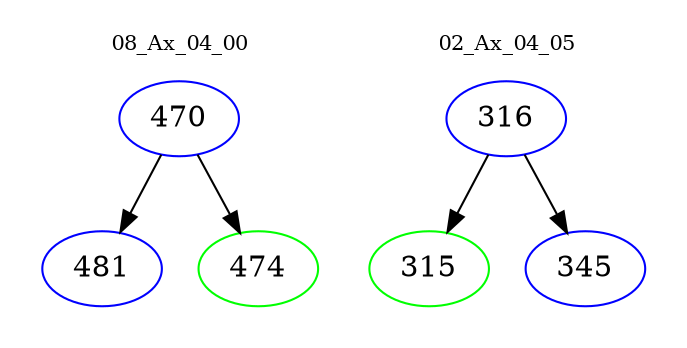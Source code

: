 digraph{
subgraph cluster_0 {
color = white
label = "08_Ax_04_00";
fontsize=10;
T0_470 [label="470", color="blue"]
T0_470 -> T0_481 [color="black"]
T0_481 [label="481", color="blue"]
T0_470 -> T0_474 [color="black"]
T0_474 [label="474", color="green"]
}
subgraph cluster_1 {
color = white
label = "02_Ax_04_05";
fontsize=10;
T1_316 [label="316", color="blue"]
T1_316 -> T1_315 [color="black"]
T1_315 [label="315", color="green"]
T1_316 -> T1_345 [color="black"]
T1_345 [label="345", color="blue"]
}
}
